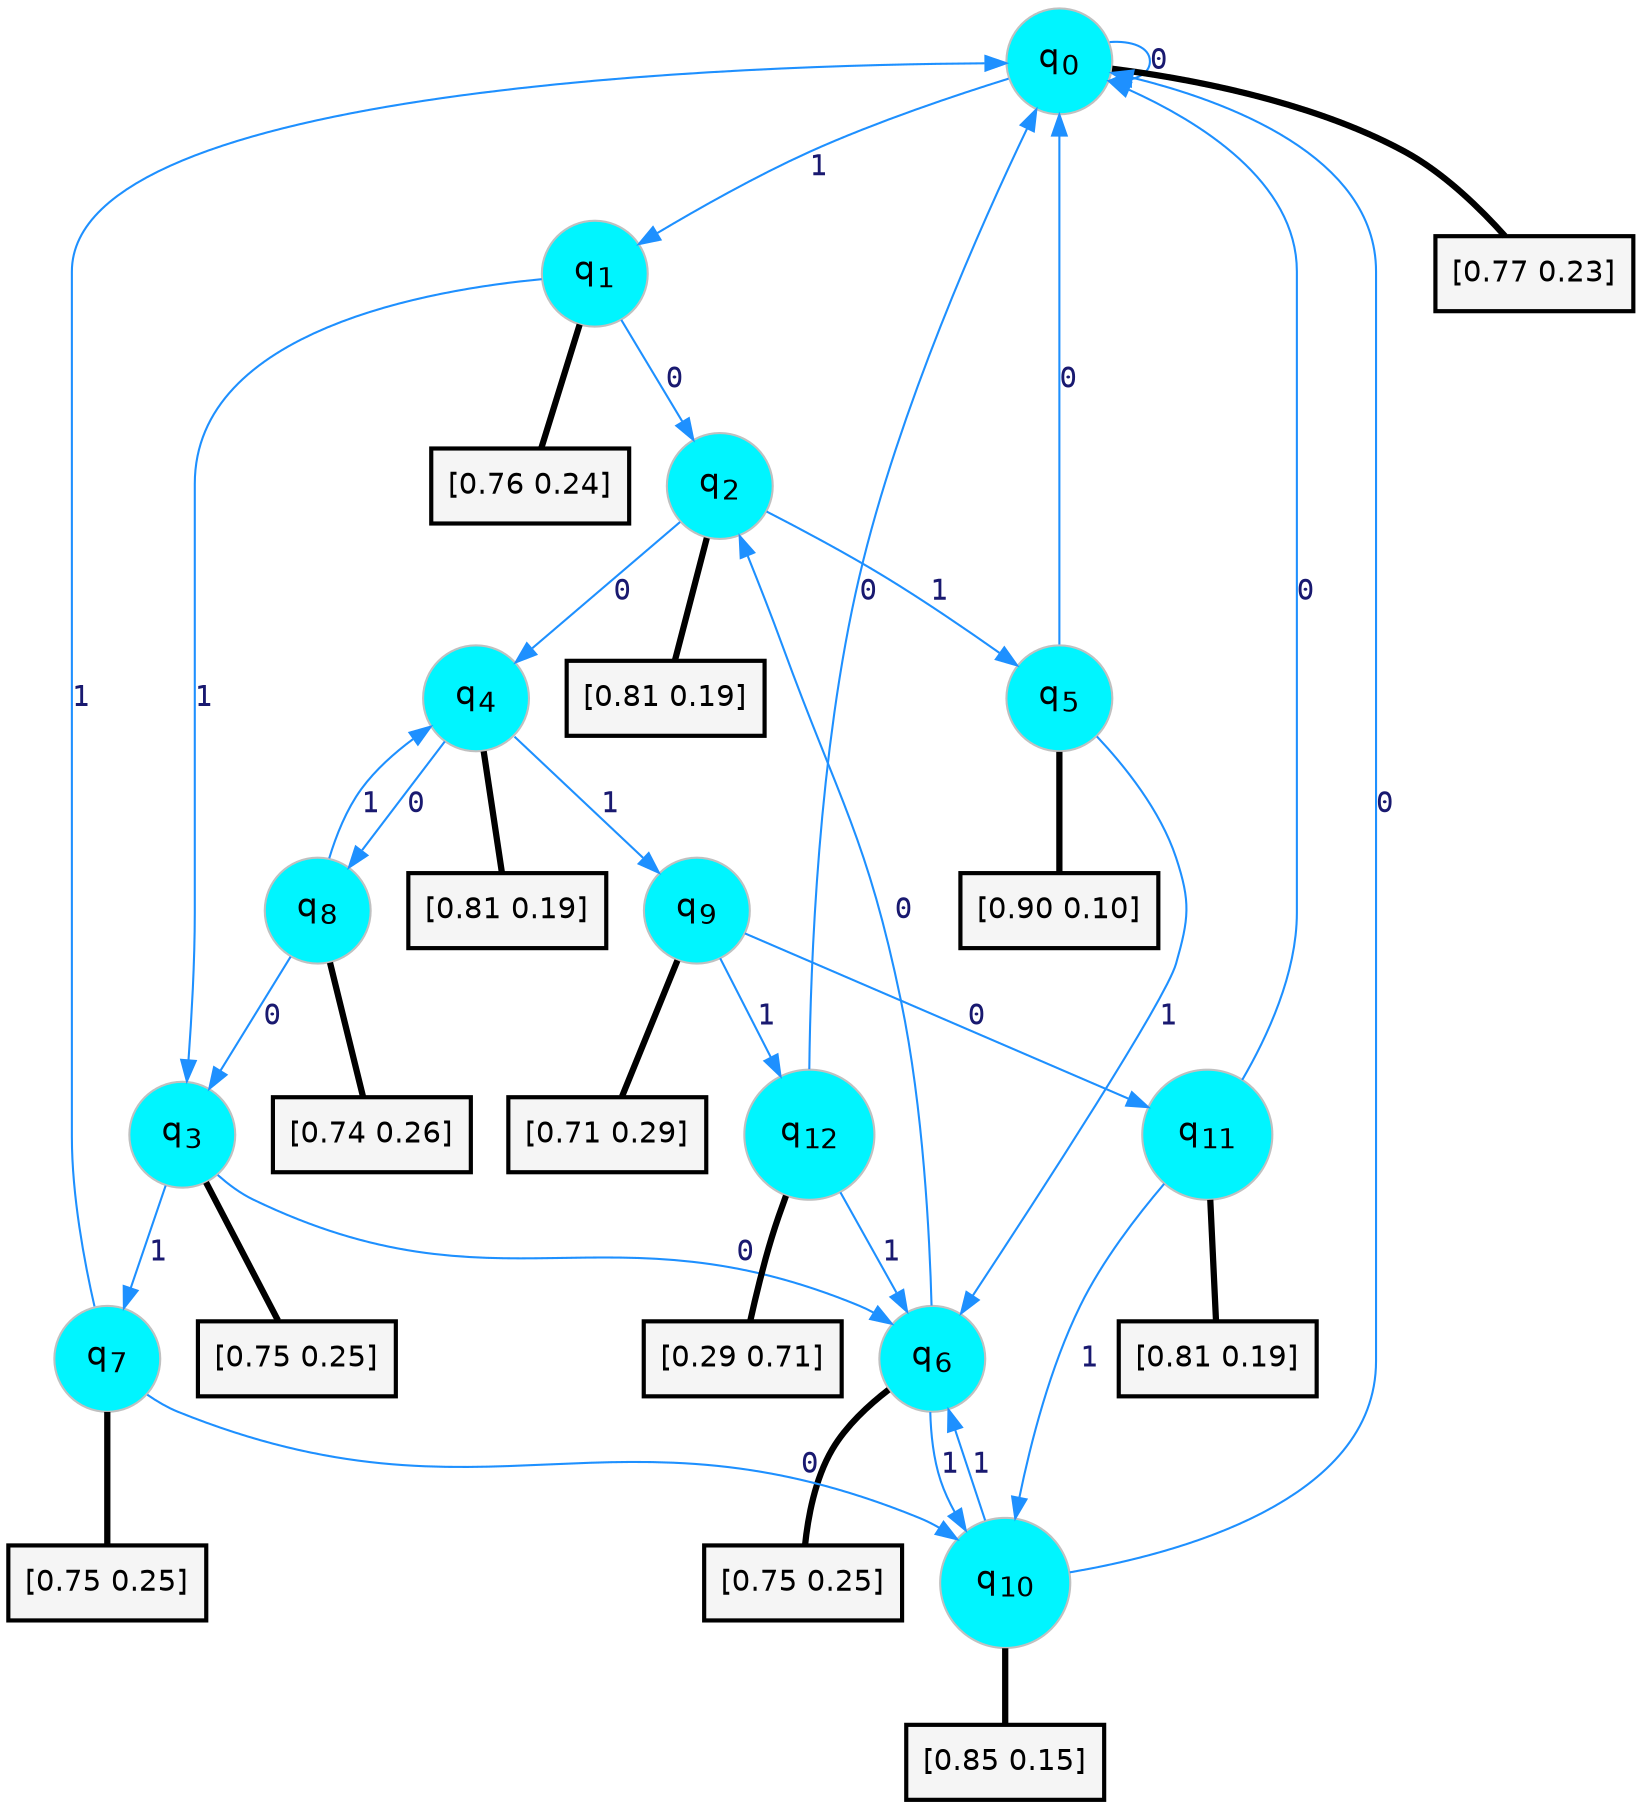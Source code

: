 digraph G {
graph [
bgcolor=transparent, dpi=300, rankdir=TD, size="40,25"];
node [
color=gray, fillcolor=turquoise1, fontcolor=black, fontname=Helvetica, fontsize=16, fontweight=bold, shape=circle, style=filled];
edge [
arrowsize=1, color=dodgerblue1, fontcolor=midnightblue, fontname=courier, fontweight=bold, penwidth=1, style=solid, weight=20];
0[label=<q<SUB>0</SUB>>];
1[label=<q<SUB>1</SUB>>];
2[label=<q<SUB>2</SUB>>];
3[label=<q<SUB>3</SUB>>];
4[label=<q<SUB>4</SUB>>];
5[label=<q<SUB>5</SUB>>];
6[label=<q<SUB>6</SUB>>];
7[label=<q<SUB>7</SUB>>];
8[label=<q<SUB>8</SUB>>];
9[label=<q<SUB>9</SUB>>];
10[label=<q<SUB>10</SUB>>];
11[label=<q<SUB>11</SUB>>];
12[label=<q<SUB>12</SUB>>];
13[label="[0.77 0.23]", shape=box,fontcolor=black, fontname=Helvetica, fontsize=14, penwidth=2, fillcolor=whitesmoke,color=black];
14[label="[0.76 0.24]", shape=box,fontcolor=black, fontname=Helvetica, fontsize=14, penwidth=2, fillcolor=whitesmoke,color=black];
15[label="[0.81 0.19]", shape=box,fontcolor=black, fontname=Helvetica, fontsize=14, penwidth=2, fillcolor=whitesmoke,color=black];
16[label="[0.75 0.25]", shape=box,fontcolor=black, fontname=Helvetica, fontsize=14, penwidth=2, fillcolor=whitesmoke,color=black];
17[label="[0.81 0.19]", shape=box,fontcolor=black, fontname=Helvetica, fontsize=14, penwidth=2, fillcolor=whitesmoke,color=black];
18[label="[0.90 0.10]", shape=box,fontcolor=black, fontname=Helvetica, fontsize=14, penwidth=2, fillcolor=whitesmoke,color=black];
19[label="[0.75 0.25]", shape=box,fontcolor=black, fontname=Helvetica, fontsize=14, penwidth=2, fillcolor=whitesmoke,color=black];
20[label="[0.75 0.25]", shape=box,fontcolor=black, fontname=Helvetica, fontsize=14, penwidth=2, fillcolor=whitesmoke,color=black];
21[label="[0.74 0.26]", shape=box,fontcolor=black, fontname=Helvetica, fontsize=14, penwidth=2, fillcolor=whitesmoke,color=black];
22[label="[0.71 0.29]", shape=box,fontcolor=black, fontname=Helvetica, fontsize=14, penwidth=2, fillcolor=whitesmoke,color=black];
23[label="[0.85 0.15]", shape=box,fontcolor=black, fontname=Helvetica, fontsize=14, penwidth=2, fillcolor=whitesmoke,color=black];
24[label="[0.81 0.19]", shape=box,fontcolor=black, fontname=Helvetica, fontsize=14, penwidth=2, fillcolor=whitesmoke,color=black];
25[label="[0.29 0.71]", shape=box,fontcolor=black, fontname=Helvetica, fontsize=14, penwidth=2, fillcolor=whitesmoke,color=black];
0->0 [label=0];
0->1 [label=1];
0->13 [arrowhead=none, penwidth=3,color=black];
1->2 [label=0];
1->3 [label=1];
1->14 [arrowhead=none, penwidth=3,color=black];
2->4 [label=0];
2->5 [label=1];
2->15 [arrowhead=none, penwidth=3,color=black];
3->6 [label=0];
3->7 [label=1];
3->16 [arrowhead=none, penwidth=3,color=black];
4->8 [label=0];
4->9 [label=1];
4->17 [arrowhead=none, penwidth=3,color=black];
5->0 [label=0];
5->6 [label=1];
5->18 [arrowhead=none, penwidth=3,color=black];
6->2 [label=0];
6->10 [label=1];
6->19 [arrowhead=none, penwidth=3,color=black];
7->10 [label=0];
7->0 [label=1];
7->20 [arrowhead=none, penwidth=3,color=black];
8->3 [label=0];
8->4 [label=1];
8->21 [arrowhead=none, penwidth=3,color=black];
9->11 [label=0];
9->12 [label=1];
9->22 [arrowhead=none, penwidth=3,color=black];
10->0 [label=0];
10->6 [label=1];
10->23 [arrowhead=none, penwidth=3,color=black];
11->0 [label=0];
11->10 [label=1];
11->24 [arrowhead=none, penwidth=3,color=black];
12->0 [label=0];
12->6 [label=1];
12->25 [arrowhead=none, penwidth=3,color=black];
}
